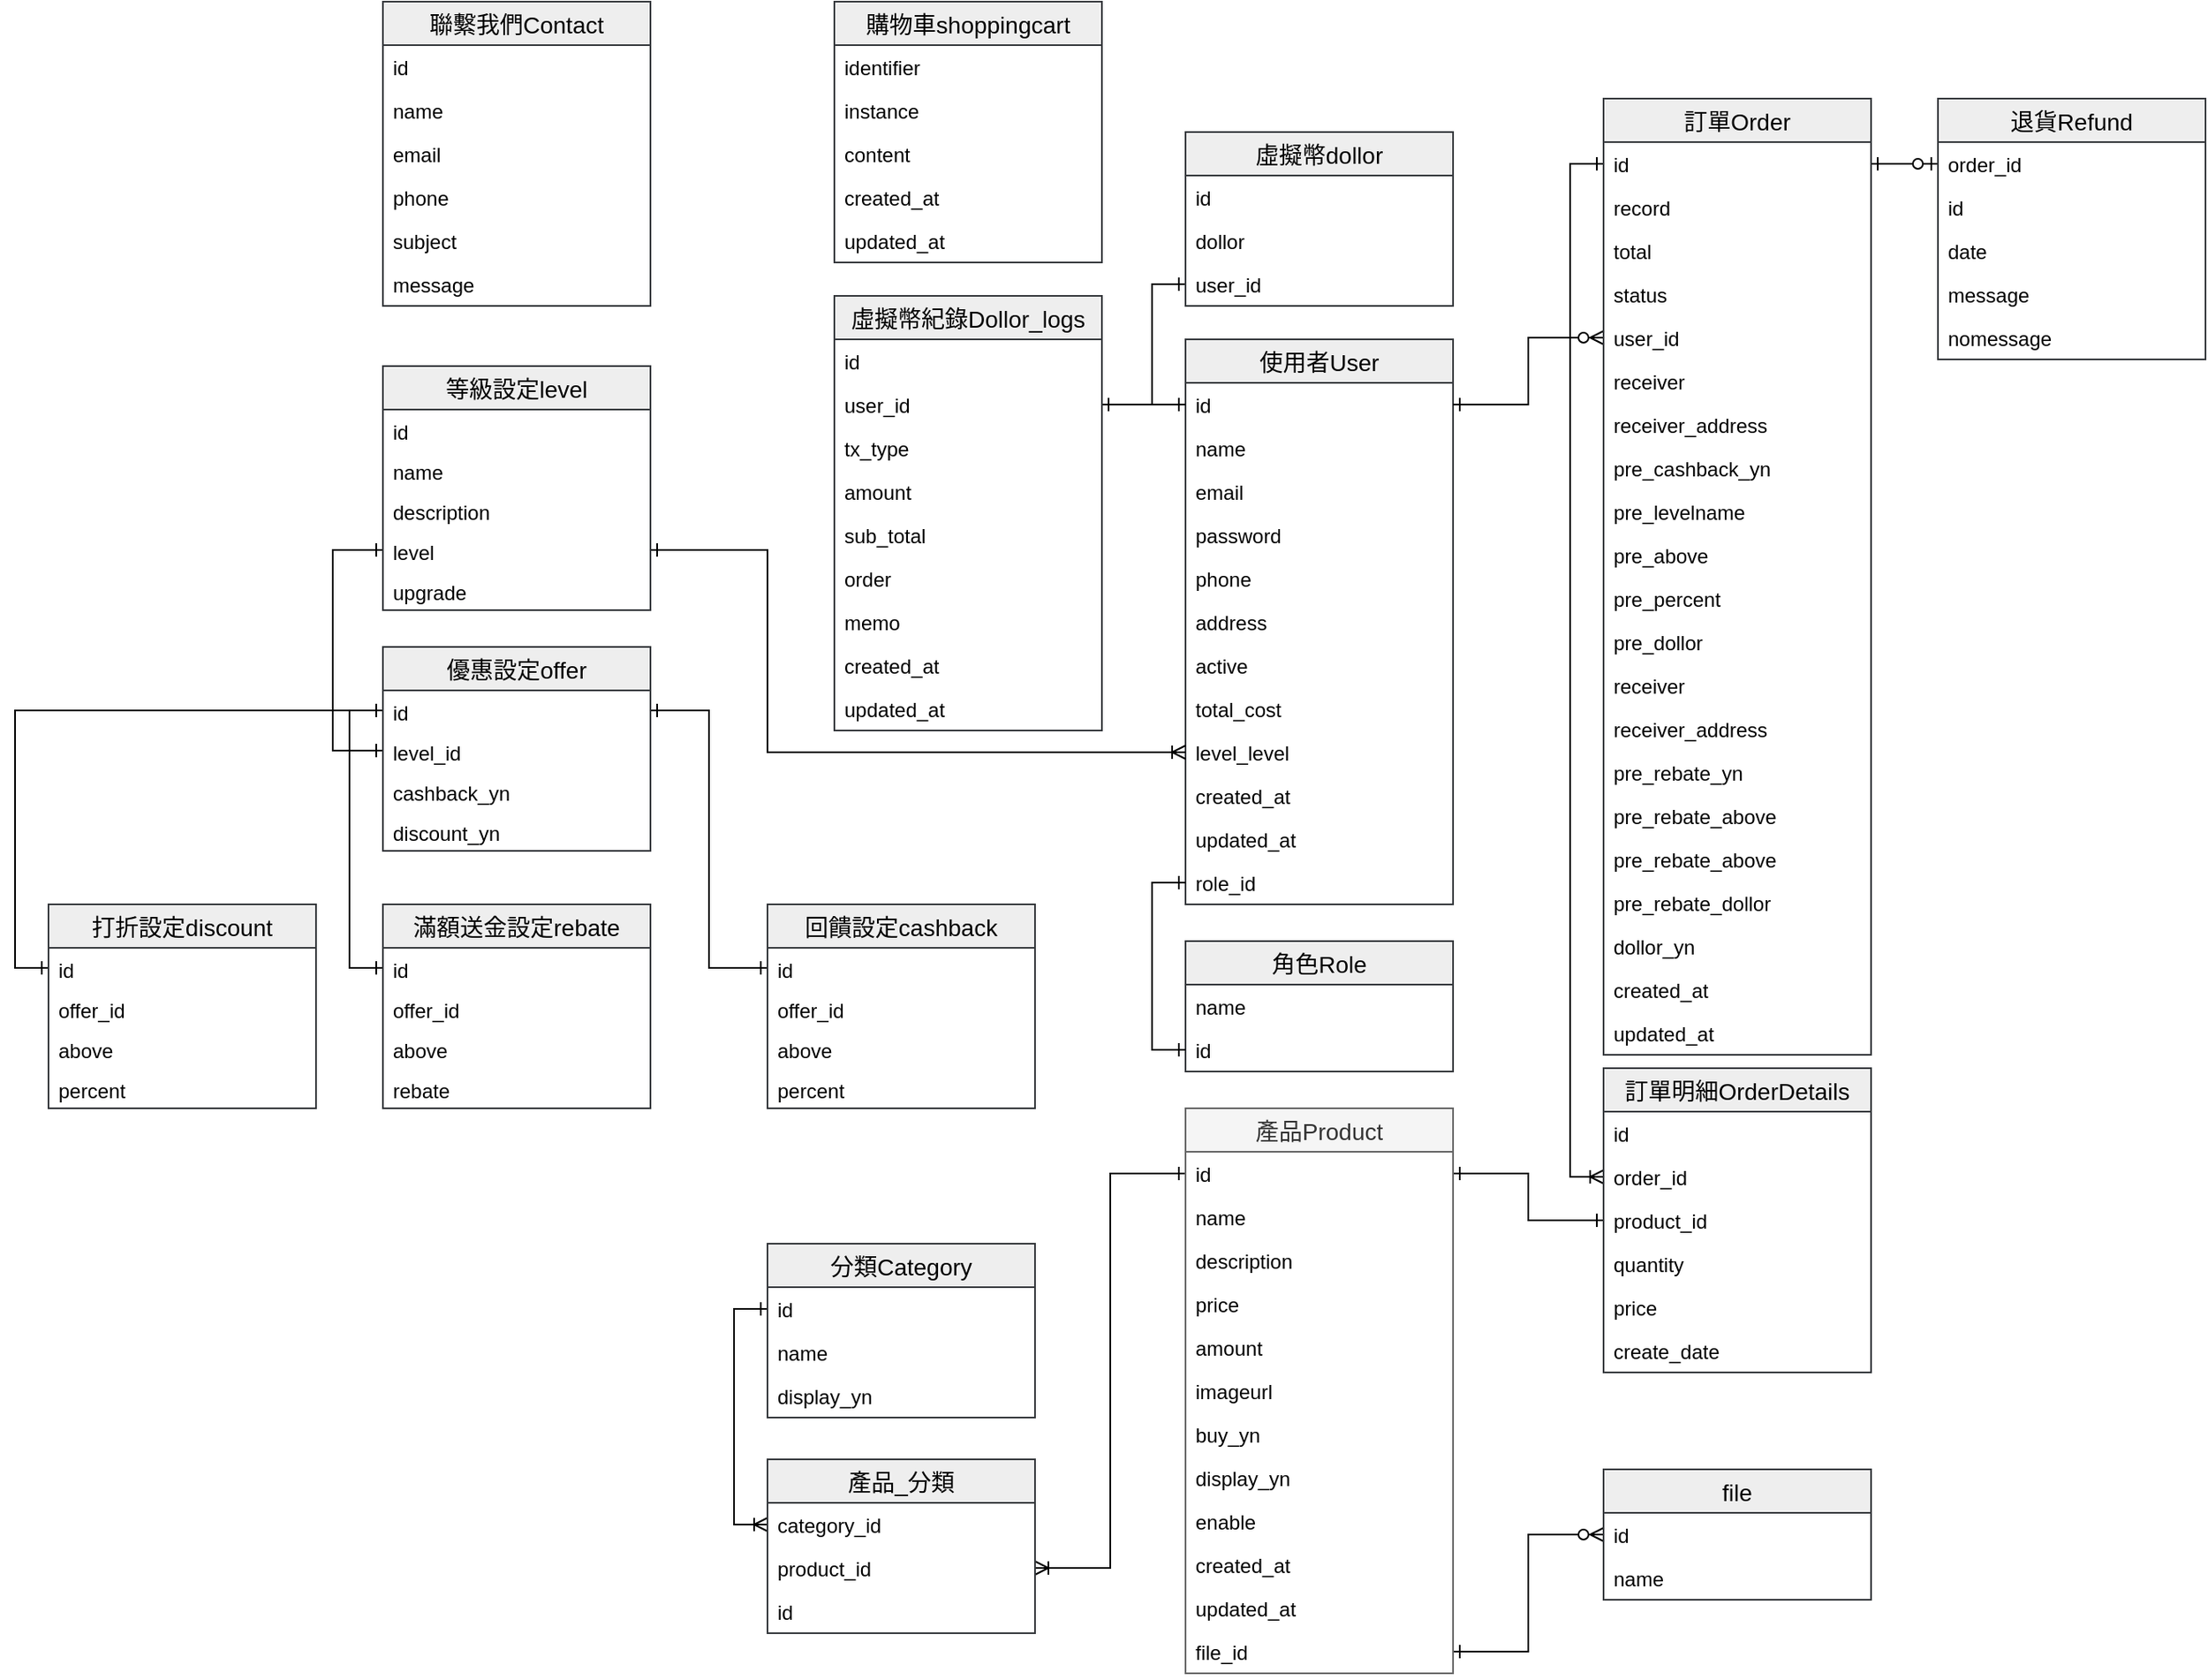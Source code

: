 <mxfile version="13.2.4" type="device"><diagram id="K_0aKcKt2q_89RGky5Vc" name="第1頁"><mxGraphModel dx="2253" dy="2074" grid="1" gridSize="10" guides="1" tooltips="1" connect="1" arrows="1" fold="1" page="1" pageScale="1" pageWidth="827" pageHeight="1169" math="0" shadow="0"><root><mxCell id="0"/><mxCell id="1" parent="0"/><mxCell id="cfjMNghHRtEoZSXPz5Rn-1" value="使用者User" style="swimlane;fontStyle=0;childLayout=stackLayout;horizontal=1;startSize=26;horizontalStack=0;resizeParent=1;resizeParentMax=0;resizeLast=0;collapsible=1;marginBottom=0;align=center;fontSize=14;swimlaneFillColor=#ffffff;fillColor=#eeeeee;strokeColor=#36393d;" parent="1" vertex="1"><mxGeometry x="120" y="44" width="160" height="338" as="geometry"/></mxCell><mxCell id="cfjMNghHRtEoZSXPz5Rn-2" value="id" style="text;strokeColor=none;fillColor=none;spacingLeft=4;spacingRight=4;overflow=hidden;rotatable=0;points=[[0,0.5],[1,0.5]];portConstraint=eastwest;fontSize=12;" parent="cfjMNghHRtEoZSXPz5Rn-1" vertex="1"><mxGeometry y="26" width="160" height="26" as="geometry"/></mxCell><mxCell id="cfjMNghHRtEoZSXPz5Rn-3" value="name" style="text;strokeColor=none;fillColor=none;spacingLeft=4;spacingRight=4;overflow=hidden;rotatable=0;points=[[0,0.5],[1,0.5]];portConstraint=eastwest;fontSize=12;" parent="cfjMNghHRtEoZSXPz5Rn-1" vertex="1"><mxGeometry y="52" width="160" height="26" as="geometry"/></mxCell><mxCell id="cfjMNghHRtEoZSXPz5Rn-6" value="email" style="text;strokeColor=none;fillColor=none;spacingLeft=4;spacingRight=4;overflow=hidden;rotatable=0;points=[[0,0.5],[1,0.5]];portConstraint=eastwest;fontSize=12;" parent="cfjMNghHRtEoZSXPz5Rn-1" vertex="1"><mxGeometry y="78" width="160" height="26" as="geometry"/></mxCell><mxCell id="cfjMNghHRtEoZSXPz5Rn-5" value="password" style="text;strokeColor=none;fillColor=none;spacingLeft=4;spacingRight=4;overflow=hidden;rotatable=0;points=[[0,0.5],[1,0.5]];portConstraint=eastwest;fontSize=12;" parent="cfjMNghHRtEoZSXPz5Rn-1" vertex="1"><mxGeometry y="104" width="160" height="26" as="geometry"/></mxCell><mxCell id="cfjMNghHRtEoZSXPz5Rn-7" value="phone" style="text;strokeColor=none;fillColor=none;spacingLeft=4;spacingRight=4;overflow=hidden;rotatable=0;points=[[0,0.5],[1,0.5]];portConstraint=eastwest;fontSize=12;" parent="cfjMNghHRtEoZSXPz5Rn-1" vertex="1"><mxGeometry y="130" width="160" height="26" as="geometry"/></mxCell><mxCell id="cfjMNghHRtEoZSXPz5Rn-8" value="address" style="text;strokeColor=none;fillColor=none;spacingLeft=4;spacingRight=4;overflow=hidden;rotatable=0;points=[[0,0.5],[1,0.5]];portConstraint=eastwest;fontSize=12;" parent="cfjMNghHRtEoZSXPz5Rn-1" vertex="1"><mxGeometry y="156" width="160" height="26" as="geometry"/></mxCell><mxCell id="lhaJrp4EUqYAqogcaLXP-1" value="active" style="text;strokeColor=none;fillColor=none;spacingLeft=4;spacingRight=4;overflow=hidden;rotatable=0;points=[[0,0.5],[1,0.5]];portConstraint=eastwest;fontSize=12;" parent="cfjMNghHRtEoZSXPz5Rn-1" vertex="1"><mxGeometry y="182" width="160" height="26" as="geometry"/></mxCell><mxCell id="DBaDN9bASpPA8T0F--d4-16" value="total_cost" style="text;strokeColor=none;fillColor=none;spacingLeft=4;spacingRight=4;overflow=hidden;rotatable=0;points=[[0,0.5],[1,0.5]];portConstraint=eastwest;fontSize=12;" parent="cfjMNghHRtEoZSXPz5Rn-1" vertex="1"><mxGeometry y="208" width="160" height="26" as="geometry"/></mxCell><mxCell id="kZSNTjng_-COroyKij8n-1" value="level_level" style="text;strokeColor=none;fillColor=none;spacingLeft=4;spacingRight=4;overflow=hidden;rotatable=0;points=[[0,0.5],[1,0.5]];portConstraint=eastwest;fontSize=12;" parent="cfjMNghHRtEoZSXPz5Rn-1" vertex="1"><mxGeometry y="234" width="160" height="26" as="geometry"/></mxCell><mxCell id="cfjMNghHRtEoZSXPz5Rn-49" value="created_at&#10;" style="text;strokeColor=none;fillColor=none;spacingLeft=4;spacingRight=4;overflow=hidden;rotatable=0;points=[[0,0.5],[1,0.5]];portConstraint=eastwest;fontSize=12;" parent="cfjMNghHRtEoZSXPz5Rn-1" vertex="1"><mxGeometry y="260" width="160" height="26" as="geometry"/></mxCell><mxCell id="cfjMNghHRtEoZSXPz5Rn-50" value="updated_at&#10;" style="text;strokeColor=none;fillColor=none;spacingLeft=4;spacingRight=4;overflow=hidden;rotatable=0;points=[[0,0.5],[1,0.5]];portConstraint=eastwest;fontSize=12;" parent="cfjMNghHRtEoZSXPz5Rn-1" vertex="1"><mxGeometry y="286" width="160" height="26" as="geometry"/></mxCell><mxCell id="cfjMNghHRtEoZSXPz5Rn-51" value="role_id" style="text;strokeColor=none;fillColor=none;spacingLeft=4;spacingRight=4;overflow=hidden;rotatable=0;points=[[0,0.5],[1,0.5]];portConstraint=eastwest;fontSize=12;" parent="cfjMNghHRtEoZSXPz5Rn-1" vertex="1"><mxGeometry y="312" width="160" height="26" as="geometry"/></mxCell><mxCell id="Vquijgx-9BUvZHTl0YpK-10" style="edgeStyle=orthogonalEdgeStyle;rounded=0;orthogonalLoop=1;jettySize=auto;html=1;exitX=0;exitY=0.5;exitDx=0;exitDy=0;entryX=0;entryY=0.5;entryDx=0;entryDy=0;endArrow=ERoneToMany;endFill=0;startArrow=ERone;startFill=0;" parent="1" source="Vquijgx-9BUvZHTl0YpK-4" target="cfjMNghHRtEoZSXPz5Rn-53" edge="1"><mxGeometry relative="1" as="geometry"/></mxCell><mxCell id="Vquijgx-9BUvZHTl0YpK-11" style="edgeStyle=orthogonalEdgeStyle;rounded=0;orthogonalLoop=1;jettySize=auto;html=1;exitX=1;exitY=0.5;exitDx=0;exitDy=0;entryX=0;entryY=0.5;entryDx=0;entryDy=0;startArrow=ERone;startFill=0;endArrow=ERone;endFill=0;" parent="1" source="cfjMNghHRtEoZSXPz5Rn-10" target="cfjMNghHRtEoZSXPz5Rn-55" edge="1"><mxGeometry relative="1" as="geometry"/></mxCell><mxCell id="Vquijgx-9BUvZHTl0YpK-13" style="edgeStyle=orthogonalEdgeStyle;rounded=0;orthogonalLoop=1;jettySize=auto;html=1;entryX=0;entryY=0.5;entryDx=0;entryDy=0;startArrow=ERone;startFill=0;endArrow=ERzeroToMany;endFill=1;" parent="1" source="cfjMNghHRtEoZSXPz5Rn-2" target="Vquijgx-9BUvZHTl0YpK-8" edge="1"><mxGeometry relative="1" as="geometry"/></mxCell><mxCell id="Vquijgx-9BUvZHTl0YpK-18" style="edgeStyle=orthogonalEdgeStyle;rounded=0;orthogonalLoop=1;jettySize=auto;html=1;exitX=1;exitY=0.5;exitDx=0;exitDy=0;entryX=0;entryY=0.5;entryDx=0;entryDy=0;startArrow=ERone;startFill=0;endArrow=ERzeroToMany;endFill=1;" parent="1" source="Vquijgx-9BUvZHTl0YpK-14" target="Vquijgx-9BUvZHTl0YpK-15" edge="1"><mxGeometry relative="1" as="geometry"/></mxCell><mxCell id="Vquijgx-9BUvZHTl0YpK-30" style="edgeStyle=orthogonalEdgeStyle;rounded=0;orthogonalLoop=1;jettySize=auto;html=1;exitX=1;exitY=0.5;exitDx=0;exitDy=0;entryX=0;entryY=0.5;entryDx=0;entryDy=0;startArrow=ERone;startFill=0;endArrow=ERzeroToOne;endFill=1;" parent="1" source="Vquijgx-9BUvZHTl0YpK-4" target="Vquijgx-9BUvZHTl0YpK-27" edge="1"><mxGeometry relative="1" as="geometry"/></mxCell><mxCell id="DWIEsYNWVePoXXay-WyB-2" style="edgeStyle=orthogonalEdgeStyle;rounded=0;orthogonalLoop=1;jettySize=auto;html=1;endArrow=ERoneToMany;endFill=0;startArrow=ERone;startFill=0;entryX=1;entryY=0.5;entryDx=0;entryDy=0;" parent="1" source="cfjMNghHRtEoZSXPz5Rn-10" target="MgZi4ubAsGNxSUB5FWM4-15" edge="1"><mxGeometry relative="1" as="geometry"/></mxCell><mxCell id="MgZi4ubAsGNxSUB5FWM4-17" style="edgeStyle=orthogonalEdgeStyle;rounded=0;orthogonalLoop=1;jettySize=auto;html=1;exitX=0;exitY=0.5;exitDx=0;exitDy=0;entryX=0;entryY=0.5;entryDx=0;entryDy=0;startArrow=ERone;startFill=0;endArrow=ERoneToMany;endFill=0;" parent="1" source="cfjMNghHRtEoZSXPz5Rn-64" target="MgZi4ubAsGNxSUB5FWM4-13" edge="1"><mxGeometry relative="1" as="geometry"/></mxCell><mxCell id="NLMDP7rT_fIbN6LX_dOr-17" style="edgeStyle=orthogonalEdgeStyle;rounded=0;orthogonalLoop=1;jettySize=auto;html=1;exitX=0;exitY=0.5;exitDx=0;exitDy=0;entryX=0;entryY=0.5;entryDx=0;entryDy=0;startArrow=ERone;startFill=0;endArrow=ERone;endFill=0;" parent="1" source="DBaDN9bASpPA8T0F--d4-18" target="NLMDP7rT_fIbN6LX_dOr-2" edge="1"><mxGeometry relative="1" as="geometry"/></mxCell><mxCell id="NLMDP7rT_fIbN6LX_dOr-18" style="edgeStyle=orthogonalEdgeStyle;rounded=0;orthogonalLoop=1;jettySize=auto;html=1;exitX=1;exitY=0.5;exitDx=0;exitDy=0;entryX=0;entryY=0.5;entryDx=0;entryDy=0;startArrow=ERone;startFill=0;endArrow=ERone;endFill=0;" parent="1" source="DBaDN9bASpPA8T0F--d4-18" target="NLMDP7rT_fIbN6LX_dOr-7" edge="1"><mxGeometry relative="1" as="geometry"/></mxCell><mxCell id="NLMDP7rT_fIbN6LX_dOr-19" style="edgeStyle=orthogonalEdgeStyle;rounded=0;orthogonalLoop=1;jettySize=auto;html=1;exitX=0;exitY=0.5;exitDx=0;exitDy=0;entryX=0;entryY=0.5;entryDx=0;entryDy=0;startArrow=ERone;startFill=0;endArrow=ERone;endFill=0;" parent="1" source="MgZi4ubAsGNxSUB5FWM4-4" target="DBaDN9bASpPA8T0F--d4-27" edge="1"><mxGeometry relative="1" as="geometry"><Array as="points"><mxPoint x="-390" y="170"/><mxPoint x="-390" y="290"/></Array></mxGeometry></mxCell><mxCell id="cktBEqfj_rBVM_B_CKgz-1" style="edgeStyle=orthogonalEdgeStyle;rounded=0;orthogonalLoop=1;jettySize=auto;html=1;exitX=1;exitY=0.5;exitDx=0;exitDy=0;entryX=0;entryY=0.5;entryDx=0;entryDy=0;startArrow=ERone;startFill=0;endArrow=ERoneToMany;endFill=0;" parent="1" source="MgZi4ubAsGNxSUB5FWM4-4" target="kZSNTjng_-COroyKij8n-1" edge="1"><mxGeometry relative="1" as="geometry"><Array as="points"><mxPoint x="-130" y="170"/><mxPoint x="-130" y="291"/></Array></mxGeometry></mxCell><mxCell id="UVM_UrNP0jLF5U6DswE5-1" style="edgeStyle=orthogonalEdgeStyle;rounded=0;orthogonalLoop=1;jettySize=auto;html=1;exitX=0;exitY=0.5;exitDx=0;exitDy=0;entryX=0;entryY=0.5;entryDx=0;entryDy=0;startArrow=ERone;startFill=0;endArrow=ERone;endFill=0;" edge="1" parent="1" source="cfjMNghHRtEoZSXPz5Rn-2" target="DBaDN9bASpPA8T0F--d4-4"><mxGeometry relative="1" as="geometry"/></mxCell><mxCell id="DBaDN9bASpPA8T0F--d4-1" value="虛擬幣dollor" style="swimlane;fontStyle=0;childLayout=stackLayout;horizontal=1;startSize=26;horizontalStack=0;resizeParent=1;resizeParentMax=0;resizeLast=0;collapsible=1;marginBottom=0;align=center;fontSize=14;swimlaneFillColor=#ffffff;fillColor=#eeeeee;strokeColor=#36393d;" parent="1" vertex="1"><mxGeometry x="120" y="-80" width="160" height="104" as="geometry"/></mxCell><mxCell id="DBaDN9bASpPA8T0F--d4-2" value="id" style="text;strokeColor=none;fillColor=none;spacingLeft=4;spacingRight=4;overflow=hidden;rotatable=0;points=[[0,0.5],[1,0.5]];portConstraint=eastwest;fontSize=12;" parent="DBaDN9bASpPA8T0F--d4-1" vertex="1"><mxGeometry y="26" width="160" height="26" as="geometry"/></mxCell><mxCell id="DBaDN9bASpPA8T0F--d4-3" value="dollor" style="text;strokeColor=none;fillColor=none;spacingLeft=4;spacingRight=4;overflow=hidden;rotatable=0;points=[[0,0.5],[1,0.5]];portConstraint=eastwest;fontSize=12;" parent="DBaDN9bASpPA8T0F--d4-1" vertex="1"><mxGeometry y="52" width="160" height="26" as="geometry"/></mxCell><mxCell id="DBaDN9bASpPA8T0F--d4-4" value="user_id" style="text;strokeColor=none;fillColor=none;spacingLeft=4;spacingRight=4;overflow=hidden;rotatable=0;points=[[0,0.5],[1,0.5]];portConstraint=eastwest;fontSize=12;" parent="DBaDN9bASpPA8T0F--d4-1" vertex="1"><mxGeometry y="78" width="160" height="26" as="geometry"/></mxCell><mxCell id="UVM_UrNP0jLF5U6DswE5-7" style="edgeStyle=orthogonalEdgeStyle;rounded=0;orthogonalLoop=1;jettySize=auto;html=1;exitX=0;exitY=0.5;exitDx=0;exitDy=0;entryX=0;entryY=0.5;entryDx=0;entryDy=0;startArrow=ERone;startFill=0;endArrow=ERone;endFill=0;" edge="1" parent="1" source="DBaDN9bASpPA8T0F--d4-18" target="UVM_UrNP0jLF5U6DswE5-3"><mxGeometry relative="1" as="geometry"/></mxCell><mxCell id="NLMDP7rT_fIbN6LX_dOr-6" value="回饋設定cashback" style="swimlane;fontStyle=0;childLayout=stackLayout;horizontal=1;startSize=26;horizontalStack=0;resizeParent=1;resizeParentMax=0;resizeLast=0;collapsible=1;marginBottom=0;align=center;fontSize=14;swimlaneFillColor=#ffffff;fillColor=#eeeeee;strokeColor=#36393d;" parent="1" vertex="1"><mxGeometry x="-130" y="382" width="160" height="122" as="geometry"/></mxCell><mxCell id="NLMDP7rT_fIbN6LX_dOr-7" value="id" style="text;strokeColor=none;fillColor=none;spacingLeft=4;spacingRight=4;overflow=hidden;rotatable=0;points=[[0,0.5],[1,0.5]];portConstraint=eastwest;fontSize=12;" parent="NLMDP7rT_fIbN6LX_dOr-6" vertex="1"><mxGeometry y="26" width="160" height="24" as="geometry"/></mxCell><mxCell id="NLMDP7rT_fIbN6LX_dOr-9" value="offer_id" style="text;strokeColor=none;fillColor=none;spacingLeft=4;spacingRight=4;overflow=hidden;rotatable=0;points=[[0,0.5],[1,0.5]];portConstraint=eastwest;fontSize=12;" parent="NLMDP7rT_fIbN6LX_dOr-6" vertex="1"><mxGeometry y="50" width="160" height="24" as="geometry"/></mxCell><mxCell id="NLMDP7rT_fIbN6LX_dOr-8" value="above" style="text;strokeColor=none;fillColor=none;spacingLeft=4;spacingRight=4;overflow=hidden;rotatable=0;points=[[0,0.5],[1,0.5]];portConstraint=eastwest;fontSize=12;" parent="NLMDP7rT_fIbN6LX_dOr-6" vertex="1"><mxGeometry y="74" width="160" height="24" as="geometry"/></mxCell><mxCell id="NLMDP7rT_fIbN6LX_dOr-16" value="percent" style="text;strokeColor=none;fillColor=none;spacingLeft=4;spacingRight=4;overflow=hidden;rotatable=0;points=[[0,0.5],[1,0.5]];portConstraint=eastwest;fontSize=12;" parent="NLMDP7rT_fIbN6LX_dOr-6" vertex="1"><mxGeometry y="98" width="160" height="24" as="geometry"/></mxCell><mxCell id="DBaDN9bASpPA8T0F--d4-17" value="優惠設定offer" style="swimlane;fontStyle=0;childLayout=stackLayout;horizontal=1;startSize=26;horizontalStack=0;resizeParent=1;resizeParentMax=0;resizeLast=0;collapsible=1;marginBottom=0;align=center;fontSize=14;swimlaneFillColor=#ffffff;fillColor=#eeeeee;strokeColor=#36393d;" parent="1" vertex="1"><mxGeometry x="-360" y="228" width="160" height="122" as="geometry"/></mxCell><mxCell id="DBaDN9bASpPA8T0F--d4-18" value="id" style="text;strokeColor=none;fillColor=none;spacingLeft=4;spacingRight=4;overflow=hidden;rotatable=0;points=[[0,0.5],[1,0.5]];portConstraint=eastwest;fontSize=12;" parent="DBaDN9bASpPA8T0F--d4-17" vertex="1"><mxGeometry y="26" width="160" height="24" as="geometry"/></mxCell><mxCell id="DBaDN9bASpPA8T0F--d4-27" value="level_id" style="text;strokeColor=none;fillColor=none;spacingLeft=4;spacingRight=4;overflow=hidden;rotatable=0;points=[[0,0.5],[1,0.5]];portConstraint=eastwest;fontSize=12;" parent="DBaDN9bASpPA8T0F--d4-17" vertex="1"><mxGeometry y="50" width="160" height="24" as="geometry"/></mxCell><mxCell id="NLMDP7rT_fIbN6LX_dOr-13" value="cashback_yn" style="text;strokeColor=none;fillColor=none;spacingLeft=4;spacingRight=4;overflow=hidden;rotatable=0;points=[[0,0.5],[1,0.5]];portConstraint=eastwest;fontSize=12;" parent="DBaDN9bASpPA8T0F--d4-17" vertex="1"><mxGeometry y="74" width="160" height="24" as="geometry"/></mxCell><mxCell id="NLMDP7rT_fIbN6LX_dOr-14" value="discount_yn" style="text;strokeColor=none;fillColor=none;spacingLeft=4;spacingRight=4;overflow=hidden;rotatable=0;points=[[0,0.5],[1,0.5]];portConstraint=eastwest;fontSize=12;" parent="DBaDN9bASpPA8T0F--d4-17" vertex="1"><mxGeometry y="98" width="160" height="24" as="geometry"/></mxCell><mxCell id="UVM_UrNP0jLF5U6DswE5-2" value="滿額送金設定rebate" style="swimlane;fontStyle=0;childLayout=stackLayout;horizontal=1;startSize=26;horizontalStack=0;resizeParent=1;resizeParentMax=0;resizeLast=0;collapsible=1;marginBottom=0;align=center;fontSize=14;swimlaneFillColor=#ffffff;fillColor=#eeeeee;strokeColor=#36393d;" vertex="1" parent="1"><mxGeometry x="-360" y="382" width="160" height="122" as="geometry"/></mxCell><mxCell id="UVM_UrNP0jLF5U6DswE5-3" value="id" style="text;strokeColor=none;fillColor=none;spacingLeft=4;spacingRight=4;overflow=hidden;rotatable=0;points=[[0,0.5],[1,0.5]];portConstraint=eastwest;fontSize=12;" vertex="1" parent="UVM_UrNP0jLF5U6DswE5-2"><mxGeometry y="26" width="160" height="24" as="geometry"/></mxCell><mxCell id="UVM_UrNP0jLF5U6DswE5-4" value="offer_id" style="text;strokeColor=none;fillColor=none;spacingLeft=4;spacingRight=4;overflow=hidden;rotatable=0;points=[[0,0.5],[1,0.5]];portConstraint=eastwest;fontSize=12;" vertex="1" parent="UVM_UrNP0jLF5U6DswE5-2"><mxGeometry y="50" width="160" height="24" as="geometry"/></mxCell><mxCell id="UVM_UrNP0jLF5U6DswE5-5" value="above" style="text;strokeColor=none;fillColor=none;spacingLeft=4;spacingRight=4;overflow=hidden;rotatable=0;points=[[0,0.5],[1,0.5]];portConstraint=eastwest;fontSize=12;" vertex="1" parent="UVM_UrNP0jLF5U6DswE5-2"><mxGeometry y="74" width="160" height="24" as="geometry"/></mxCell><mxCell id="UVM_UrNP0jLF5U6DswE5-6" value="rebate" style="text;strokeColor=none;fillColor=none;spacingLeft=4;spacingRight=4;overflow=hidden;rotatable=0;points=[[0,0.5],[1,0.5]];portConstraint=eastwest;fontSize=12;" vertex="1" parent="UVM_UrNP0jLF5U6DswE5-2"><mxGeometry y="98" width="160" height="24" as="geometry"/></mxCell><mxCell id="NLMDP7rT_fIbN6LX_dOr-1" value="打折設定discount" style="swimlane;fontStyle=0;childLayout=stackLayout;horizontal=1;startSize=26;horizontalStack=0;resizeParent=1;resizeParentMax=0;resizeLast=0;collapsible=1;marginBottom=0;align=center;fontSize=14;swimlaneFillColor=#ffffff;fillColor=#eeeeee;strokeColor=#36393d;" parent="1" vertex="1"><mxGeometry x="-560" y="382" width="160" height="122" as="geometry"/></mxCell><mxCell id="NLMDP7rT_fIbN6LX_dOr-2" value="id" style="text;strokeColor=none;fillColor=none;spacingLeft=4;spacingRight=4;overflow=hidden;rotatable=0;points=[[0,0.5],[1,0.5]];portConstraint=eastwest;fontSize=12;" parent="NLMDP7rT_fIbN6LX_dOr-1" vertex="1"><mxGeometry y="26" width="160" height="24" as="geometry"/></mxCell><mxCell id="NLMDP7rT_fIbN6LX_dOr-15" value="offer_id" style="text;strokeColor=none;fillColor=none;spacingLeft=4;spacingRight=4;overflow=hidden;rotatable=0;points=[[0,0.5],[1,0.5]];portConstraint=eastwest;fontSize=12;" parent="NLMDP7rT_fIbN6LX_dOr-1" vertex="1"><mxGeometry y="50" width="160" height="24" as="geometry"/></mxCell><mxCell id="NLMDP7rT_fIbN6LX_dOr-3" value="above" style="text;strokeColor=none;fillColor=none;spacingLeft=4;spacingRight=4;overflow=hidden;rotatable=0;points=[[0,0.5],[1,0.5]];portConstraint=eastwest;fontSize=12;" parent="NLMDP7rT_fIbN6LX_dOr-1" vertex="1"><mxGeometry y="74" width="160" height="24" as="geometry"/></mxCell><mxCell id="NLMDP7rT_fIbN6LX_dOr-4" value="percent" style="text;strokeColor=none;fillColor=none;spacingLeft=4;spacingRight=4;overflow=hidden;rotatable=0;points=[[0,0.5],[1,0.5]];portConstraint=eastwest;fontSize=12;" parent="NLMDP7rT_fIbN6LX_dOr-1" vertex="1"><mxGeometry y="98" width="160" height="24" as="geometry"/></mxCell><mxCell id="cfjMNghHRtEoZSXPz5Rn-52" value="訂單明細OrderDetails" style="swimlane;fontStyle=0;childLayout=stackLayout;horizontal=1;startSize=26;horizontalStack=0;resizeParent=1;resizeParentMax=0;resizeLast=0;collapsible=1;marginBottom=0;align=center;fontSize=14;swimlaneFillColor=#ffffff;fillColor=#eeeeee;strokeColor=#36393d;" parent="1" vertex="1"><mxGeometry x="370" y="480" width="160" height="182" as="geometry"/></mxCell><mxCell id="I3_HT3TILc7K1swbOWq6-1" value="id" style="text;strokeColor=none;fillColor=none;spacingLeft=4;spacingRight=4;overflow=hidden;rotatable=0;points=[[0,0.5],[1,0.5]];portConstraint=eastwest;fontSize=12;" parent="cfjMNghHRtEoZSXPz5Rn-52" vertex="1"><mxGeometry y="26" width="160" height="26" as="geometry"/></mxCell><mxCell id="cfjMNghHRtEoZSXPz5Rn-53" value="order_id" style="text;strokeColor=none;fillColor=none;spacingLeft=4;spacingRight=4;overflow=hidden;rotatable=0;points=[[0,0.5],[1,0.5]];portConstraint=eastwest;fontSize=12;" parent="cfjMNghHRtEoZSXPz5Rn-52" vertex="1"><mxGeometry y="52" width="160" height="26" as="geometry"/></mxCell><mxCell id="cfjMNghHRtEoZSXPz5Rn-55" value="product_id" style="text;strokeColor=none;fillColor=none;spacingLeft=4;spacingRight=4;overflow=hidden;rotatable=0;points=[[0,0.5],[1,0.5]];portConstraint=eastwest;fontSize=12;" parent="cfjMNghHRtEoZSXPz5Rn-52" vertex="1"><mxGeometry y="78" width="160" height="26" as="geometry"/></mxCell><mxCell id="cfjMNghHRtEoZSXPz5Rn-56" value="quantity" style="text;strokeColor=none;fillColor=none;spacingLeft=4;spacingRight=4;overflow=hidden;rotatable=0;points=[[0,0.5],[1,0.5]];portConstraint=eastwest;fontSize=12;" parent="cfjMNghHRtEoZSXPz5Rn-52" vertex="1"><mxGeometry y="104" width="160" height="26" as="geometry"/></mxCell><mxCell id="Vquijgx-9BUvZHTl0YpK-12" value="price" style="text;strokeColor=none;fillColor=none;spacingLeft=4;spacingRight=4;overflow=hidden;rotatable=0;points=[[0,0.5],[1,0.5]];portConstraint=eastwest;fontSize=12;" parent="cfjMNghHRtEoZSXPz5Rn-52" vertex="1"><mxGeometry y="130" width="160" height="26" as="geometry"/></mxCell><mxCell id="cfjMNghHRtEoZSXPz5Rn-98" value="create_date" style="text;strokeColor=none;fillColor=none;spacingLeft=4;spacingRight=4;overflow=hidden;rotatable=0;points=[[0,0.5],[1,0.5]];portConstraint=eastwest;fontSize=12;" parent="cfjMNghHRtEoZSXPz5Rn-52" vertex="1"><mxGeometry y="156" width="160" height="26" as="geometry"/></mxCell><mxCell id="Vquijgx-9BUvZHTl0YpK-15" value="file" style="swimlane;fontStyle=0;childLayout=stackLayout;horizontal=1;startSize=26;horizontalStack=0;resizeParent=1;resizeParentMax=0;resizeLast=0;collapsible=1;marginBottom=0;align=center;fontSize=14;swimlaneFillColor=#ffffff;fillColor=#eeeeee;strokeColor=#36393d;" parent="1" vertex="1"><mxGeometry x="370" y="720" width="160" height="78" as="geometry"/></mxCell><mxCell id="Vquijgx-9BUvZHTl0YpK-16" value="id" style="text;strokeColor=none;fillColor=none;spacingLeft=4;spacingRight=4;overflow=hidden;rotatable=0;points=[[0,0.5],[1,0.5]];portConstraint=eastwest;fontSize=12;" parent="Vquijgx-9BUvZHTl0YpK-15" vertex="1"><mxGeometry y="26" width="160" height="26" as="geometry"/></mxCell><mxCell id="Vquijgx-9BUvZHTl0YpK-17" value="name" style="text;strokeColor=none;fillColor=none;spacingLeft=4;spacingRight=4;overflow=hidden;rotatable=0;points=[[0,0.5],[1,0.5]];portConstraint=eastwest;fontSize=12;" parent="Vquijgx-9BUvZHTl0YpK-15" vertex="1"><mxGeometry y="52" width="160" height="26" as="geometry"/></mxCell><mxCell id="MgZi4ubAsGNxSUB5FWM4-12" value="產品_分類" style="swimlane;fontStyle=0;childLayout=stackLayout;horizontal=1;startSize=26;horizontalStack=0;resizeParent=1;resizeParentMax=0;resizeLast=0;collapsible=1;marginBottom=0;align=center;fontSize=14;swimlaneFillColor=#ffffff;fillColor=#eeeeee;strokeColor=#36393d;" parent="1" vertex="1"><mxGeometry x="-130" y="714" width="160" height="104" as="geometry"/></mxCell><mxCell id="MgZi4ubAsGNxSUB5FWM4-13" value="category_id" style="text;strokeColor=none;fillColor=none;spacingLeft=4;spacingRight=4;overflow=hidden;rotatable=0;points=[[0,0.5],[1,0.5]];portConstraint=eastwest;fontSize=12;" parent="MgZi4ubAsGNxSUB5FWM4-12" vertex="1"><mxGeometry y="26" width="160" height="26" as="geometry"/></mxCell><mxCell id="MgZi4ubAsGNxSUB5FWM4-15" value="product_id" style="text;strokeColor=none;fillColor=none;spacingLeft=4;spacingRight=4;overflow=hidden;rotatable=0;points=[[0,0.5],[1,0.5]];portConstraint=eastwest;fontSize=12;" parent="MgZi4ubAsGNxSUB5FWM4-12" vertex="1"><mxGeometry y="52" width="160" height="26" as="geometry"/></mxCell><mxCell id="MgZi4ubAsGNxSUB5FWM4-19" value="id" style="text;strokeColor=none;fillColor=none;spacingLeft=4;spacingRight=4;overflow=hidden;rotatable=0;points=[[0,0.5],[1,0.5]];portConstraint=eastwest;fontSize=12;" parent="MgZi4ubAsGNxSUB5FWM4-12" vertex="1"><mxGeometry y="78" width="160" height="26" as="geometry"/></mxCell><mxCell id="cfjMNghHRtEoZSXPz5Rn-63" value="分類Category" style="swimlane;fontStyle=0;childLayout=stackLayout;horizontal=1;startSize=26;horizontalStack=0;resizeParent=1;resizeParentMax=0;resizeLast=0;collapsible=1;marginBottom=0;align=center;fontSize=14;swimlaneFillColor=#ffffff;fillColor=#eeeeee;strokeColor=#36393d;" parent="1" vertex="1"><mxGeometry x="-130" y="585" width="160" height="104" as="geometry"/></mxCell><mxCell id="cfjMNghHRtEoZSXPz5Rn-64" value="id" style="text;strokeColor=none;fillColor=none;spacingLeft=4;spacingRight=4;overflow=hidden;rotatable=0;points=[[0,0.5],[1,0.5]];portConstraint=eastwest;fontSize=12;" parent="cfjMNghHRtEoZSXPz5Rn-63" vertex="1"><mxGeometry y="26" width="160" height="26" as="geometry"/></mxCell><mxCell id="cfjMNghHRtEoZSXPz5Rn-65" value="name" style="text;strokeColor=none;fillColor=none;spacingLeft=4;spacingRight=4;overflow=hidden;rotatable=0;points=[[0,0.5],[1,0.5]];portConstraint=eastwest;fontSize=12;" parent="cfjMNghHRtEoZSXPz5Rn-63" vertex="1"><mxGeometry y="52" width="160" height="26" as="geometry"/></mxCell><mxCell id="MgZi4ubAsGNxSUB5FWM4-11" value="display_yn" style="text;strokeColor=none;fillColor=none;spacingLeft=4;spacingRight=4;overflow=hidden;rotatable=0;points=[[0,0.5],[1,0.5]];portConstraint=eastwest;fontSize=12;" parent="cfjMNghHRtEoZSXPz5Rn-63" vertex="1"><mxGeometry y="78" width="160" height="26" as="geometry"/></mxCell><mxCell id="cfjMNghHRtEoZSXPz5Rn-9" value="產品Product" style="swimlane;fontStyle=0;childLayout=stackLayout;horizontal=1;startSize=26;horizontalStack=0;resizeParent=1;resizeParentMax=0;resizeLast=0;collapsible=1;marginBottom=0;align=center;fontSize=14;swimlaneFillColor=#ffffff;fillColor=#f5f5f5;strokeColor=#666666;fontColor=#333333;" parent="1" vertex="1"><mxGeometry x="120" y="504" width="160" height="338" as="geometry"/></mxCell><mxCell id="cfjMNghHRtEoZSXPz5Rn-10" value="id" style="text;strokeColor=none;fillColor=none;spacingLeft=4;spacingRight=4;overflow=hidden;rotatable=0;points=[[0,0.5],[1,0.5]];portConstraint=eastwest;fontSize=12;" parent="cfjMNghHRtEoZSXPz5Rn-9" vertex="1"><mxGeometry y="26" width="160" height="26" as="geometry"/></mxCell><mxCell id="cfjMNghHRtEoZSXPz5Rn-11" value="name" style="text;strokeColor=none;fillColor=none;spacingLeft=4;spacingRight=4;overflow=hidden;rotatable=0;points=[[0,0.5],[1,0.5]];portConstraint=eastwest;fontSize=12;" parent="cfjMNghHRtEoZSXPz5Rn-9" vertex="1"><mxGeometry y="52" width="160" height="26" as="geometry"/></mxCell><mxCell id="cfjMNghHRtEoZSXPz5Rn-12" value="description " style="text;strokeColor=none;fillColor=none;spacingLeft=4;spacingRight=4;overflow=hidden;rotatable=0;points=[[0,0.5],[1,0.5]];portConstraint=eastwest;fontSize=12;" parent="cfjMNghHRtEoZSXPz5Rn-9" vertex="1"><mxGeometry y="78" width="160" height="26" as="geometry"/></mxCell><mxCell id="cfjMNghHRtEoZSXPz5Rn-13" value="price" style="text;strokeColor=none;fillColor=none;spacingLeft=4;spacingRight=4;overflow=hidden;rotatable=0;points=[[0,0.5],[1,0.5]];portConstraint=eastwest;fontSize=12;" parent="cfjMNghHRtEoZSXPz5Rn-9" vertex="1"><mxGeometry y="104" width="160" height="26" as="geometry"/></mxCell><mxCell id="DBaDN9bASpPA8T0F--d4-6" value="amount" style="text;strokeColor=none;fillColor=none;spacingLeft=4;spacingRight=4;overflow=hidden;rotatable=0;points=[[0,0.5],[1,0.5]];portConstraint=eastwest;fontSize=12;" parent="cfjMNghHRtEoZSXPz5Rn-9" vertex="1"><mxGeometry y="130" width="160" height="26" as="geometry"/></mxCell><mxCell id="cfjMNghHRtEoZSXPz5Rn-14" value="imageurl" style="text;strokeColor=none;fillColor=none;spacingLeft=4;spacingRight=4;overflow=hidden;rotatable=0;points=[[0,0.5],[1,0.5]];portConstraint=eastwest;fontSize=12;" parent="cfjMNghHRtEoZSXPz5Rn-9" vertex="1"><mxGeometry y="156" width="160" height="26" as="geometry"/></mxCell><mxCell id="ew1M_cfE-QnDrgpoUBA_-1" value="buy_yn" style="text;strokeColor=none;fillColor=none;spacingLeft=4;spacingRight=4;overflow=hidden;rotatable=0;points=[[0,0.5],[1,0.5]];portConstraint=eastwest;fontSize=12;" parent="cfjMNghHRtEoZSXPz5Rn-9" vertex="1"><mxGeometry y="182" width="160" height="26" as="geometry"/></mxCell><mxCell id="DBaDN9bASpPA8T0F--d4-7" value="display_yn" style="text;strokeColor=none;fillColor=none;spacingLeft=4;spacingRight=4;overflow=hidden;rotatable=0;points=[[0,0.5],[1,0.5]];portConstraint=eastwest;fontSize=12;" parent="cfjMNghHRtEoZSXPz5Rn-9" vertex="1"><mxGeometry y="208" width="160" height="26" as="geometry"/></mxCell><mxCell id="Vquijgx-9BUvZHTl0YpK-34" value="enable" style="text;strokeColor=none;fillColor=none;spacingLeft=4;spacingRight=4;overflow=hidden;rotatable=0;points=[[0,0.5],[1,0.5]];portConstraint=eastwest;fontSize=12;" parent="cfjMNghHRtEoZSXPz5Rn-9" vertex="1"><mxGeometry y="234" width="160" height="26" as="geometry"/></mxCell><mxCell id="cfjMNghHRtEoZSXPz5Rn-15" value="created_at" style="text;strokeColor=none;fillColor=none;spacingLeft=4;spacingRight=4;overflow=hidden;rotatable=0;points=[[0,0.5],[1,0.5]];portConstraint=eastwest;fontSize=12;" parent="cfjMNghHRtEoZSXPz5Rn-9" vertex="1"><mxGeometry y="260" width="160" height="26" as="geometry"/></mxCell><mxCell id="cfjMNghHRtEoZSXPz5Rn-16" value="updated_at" style="text;strokeColor=none;fillColor=none;spacingLeft=4;spacingRight=4;overflow=hidden;rotatable=0;points=[[0,0.5],[1,0.5]];portConstraint=eastwest;fontSize=12;" parent="cfjMNghHRtEoZSXPz5Rn-9" vertex="1"><mxGeometry y="286" width="160" height="26" as="geometry"/></mxCell><mxCell id="Vquijgx-9BUvZHTl0YpK-14" value="file_id" style="text;strokeColor=none;fillColor=none;spacingLeft=4;spacingRight=4;overflow=hidden;rotatable=0;points=[[0,0.5],[1,0.5]];portConstraint=eastwest;fontSize=12;" parent="cfjMNghHRtEoZSXPz5Rn-9" vertex="1"><mxGeometry y="312" width="160" height="26" as="geometry"/></mxCell><mxCell id="cfjMNghHRtEoZSXPz5Rn-74" value="角色Role" style="swimlane;fontStyle=0;childLayout=stackLayout;horizontal=1;startSize=26;horizontalStack=0;resizeParent=1;resizeParentMax=0;resizeLast=0;collapsible=1;marginBottom=0;align=center;fontSize=14;swimlaneFillColor=#ffffff;fillColor=#eeeeee;strokeColor=#36393d;" parent="1" vertex="1"><mxGeometry x="120" y="404" width="160" height="78" as="geometry"/></mxCell><mxCell id="cfjMNghHRtEoZSXPz5Rn-76" value="name" style="text;strokeColor=none;fillColor=none;spacingLeft=4;spacingRight=4;overflow=hidden;rotatable=0;points=[[0,0.5],[1,0.5]];portConstraint=eastwest;fontSize=12;" parent="cfjMNghHRtEoZSXPz5Rn-74" vertex="1"><mxGeometry y="26" width="160" height="26" as="geometry"/></mxCell><mxCell id="cfjMNghHRtEoZSXPz5Rn-75" value="id" style="text;strokeColor=none;fillColor=none;spacingLeft=4;spacingRight=4;overflow=hidden;rotatable=0;points=[[0,0.5],[1,0.5]];portConstraint=eastwest;fontSize=12;" parent="cfjMNghHRtEoZSXPz5Rn-74" vertex="1"><mxGeometry y="52" width="160" height="26" as="geometry"/></mxCell><mxCell id="UVM_UrNP0jLF5U6DswE5-9" style="edgeStyle=orthogonalEdgeStyle;rounded=0;orthogonalLoop=1;jettySize=auto;html=1;entryX=0;entryY=0.5;entryDx=0;entryDy=0;startArrow=ERone;startFill=0;endArrow=ERone;endFill=0;" edge="1" parent="1" source="cfjMNghHRtEoZSXPz5Rn-51" target="cfjMNghHRtEoZSXPz5Rn-75"><mxGeometry relative="1" as="geometry"/></mxCell><mxCell id="Vquijgx-9BUvZHTl0YpK-3" value="訂單Order" style="swimlane;fontStyle=0;childLayout=stackLayout;horizontal=1;startSize=26;horizontalStack=0;resizeParent=1;resizeParentMax=0;resizeLast=0;collapsible=1;marginBottom=0;align=center;fontSize=14;swimlaneFillColor=#ffffff;fillColor=#eeeeee;strokeColor=#36393d;" parent="1" vertex="1"><mxGeometry x="370" y="-100" width="160" height="572" as="geometry"/></mxCell><mxCell id="Vquijgx-9BUvZHTl0YpK-4" value="id" style="text;strokeColor=none;fillColor=none;spacingLeft=4;spacingRight=4;overflow=hidden;rotatable=0;points=[[0,0.5],[1,0.5]];portConstraint=eastwest;fontSize=12;" parent="Vquijgx-9BUvZHTl0YpK-3" vertex="1"><mxGeometry y="26" width="160" height="26" as="geometry"/></mxCell><mxCell id="Vquijgx-9BUvZHTl0YpK-5" value="record" style="text;strokeColor=none;fillColor=none;spacingLeft=4;spacingRight=4;overflow=hidden;rotatable=0;points=[[0,0.5],[1,0.5]];portConstraint=eastwest;fontSize=12;" parent="Vquijgx-9BUvZHTl0YpK-3" vertex="1"><mxGeometry y="52" width="160" height="26" as="geometry"/></mxCell><mxCell id="Vquijgx-9BUvZHTl0YpK-6" value="total" style="text;strokeColor=none;fillColor=none;spacingLeft=4;spacingRight=4;overflow=hidden;rotatable=0;points=[[0,0.5],[1,0.5]];portConstraint=eastwest;fontSize=12;" parent="Vquijgx-9BUvZHTl0YpK-3" vertex="1"><mxGeometry y="78" width="160" height="26" as="geometry"/></mxCell><mxCell id="Vquijgx-9BUvZHTl0YpK-26" value="status" style="text;strokeColor=none;fillColor=none;spacingLeft=4;spacingRight=4;overflow=hidden;rotatable=0;points=[[0,0.5],[1,0.5]];portConstraint=eastwest;fontSize=12;" parent="Vquijgx-9BUvZHTl0YpK-3" vertex="1"><mxGeometry y="104" width="160" height="26" as="geometry"/></mxCell><mxCell id="Vquijgx-9BUvZHTl0YpK-8" value="user_id" style="text;strokeColor=none;fillColor=none;spacingLeft=4;spacingRight=4;overflow=hidden;rotatable=0;points=[[0,0.5],[1,0.5]];portConstraint=eastwest;fontSize=12;" parent="Vquijgx-9BUvZHTl0YpK-3" vertex="1"><mxGeometry y="130" width="160" height="26" as="geometry"/></mxCell><mxCell id="I3_HT3TILc7K1swbOWq6-3" value="receiver" style="text;strokeColor=none;fillColor=none;spacingLeft=4;spacingRight=4;overflow=hidden;rotatable=0;points=[[0,0.5],[1,0.5]];portConstraint=eastwest;fontSize=12;" parent="Vquijgx-9BUvZHTl0YpK-3" vertex="1"><mxGeometry y="156" width="160" height="26" as="geometry"/></mxCell><mxCell id="I3_HT3TILc7K1swbOWq6-6" value="receiver_address" style="text;strokeColor=none;fillColor=none;spacingLeft=4;spacingRight=4;overflow=hidden;rotatable=0;points=[[0,0.5],[1,0.5]];portConstraint=eastwest;fontSize=12;" parent="Vquijgx-9BUvZHTl0YpK-3" vertex="1"><mxGeometry y="182" width="160" height="26" as="geometry"/></mxCell><mxCell id="Vquijgx-9BUvZHTl0YpK-7" value="pre_cashback_yn" style="text;strokeColor=none;fillColor=none;spacingLeft=4;spacingRight=4;overflow=hidden;rotatable=0;points=[[0,0.5],[1,0.5]];portConstraint=eastwest;fontSize=12;" parent="Vquijgx-9BUvZHTl0YpK-3" vertex="1"><mxGeometry y="208" width="160" height="26" as="geometry"/></mxCell><mxCell id="UVM_UrNP0jLF5U6DswE5-10" value="pre_levelname" style="text;strokeColor=none;fillColor=none;spacingLeft=4;spacingRight=4;overflow=hidden;rotatable=0;points=[[0,0.5],[1,0.5]];portConstraint=eastwest;fontSize=12;" vertex="1" parent="Vquijgx-9BUvZHTl0YpK-3"><mxGeometry y="234" width="160" height="26" as="geometry"/></mxCell><mxCell id="UVM_UrNP0jLF5U6DswE5-11" value="pre_above" style="text;strokeColor=none;fillColor=none;spacingLeft=4;spacingRight=4;overflow=hidden;rotatable=0;points=[[0,0.5],[1,0.5]];portConstraint=eastwest;fontSize=12;" vertex="1" parent="Vquijgx-9BUvZHTl0YpK-3"><mxGeometry y="260" width="160" height="26" as="geometry"/></mxCell><mxCell id="UVM_UrNP0jLF5U6DswE5-12" value="pre_percent" style="text;strokeColor=none;fillColor=none;spacingLeft=4;spacingRight=4;overflow=hidden;rotatable=0;points=[[0,0.5],[1,0.5]];portConstraint=eastwest;fontSize=12;" vertex="1" parent="Vquijgx-9BUvZHTl0YpK-3"><mxGeometry y="286" width="160" height="26" as="geometry"/></mxCell><mxCell id="UVM_UrNP0jLF5U6DswE5-13" value="pre_dollor" style="text;strokeColor=none;fillColor=none;spacingLeft=4;spacingRight=4;overflow=hidden;rotatable=0;points=[[0,0.5],[1,0.5]];portConstraint=eastwest;fontSize=12;" vertex="1" parent="Vquijgx-9BUvZHTl0YpK-3"><mxGeometry y="312" width="160" height="26" as="geometry"/></mxCell><mxCell id="UVM_UrNP0jLF5U6DswE5-14" value="receiver" style="text;strokeColor=none;fillColor=none;spacingLeft=4;spacingRight=4;overflow=hidden;rotatable=0;points=[[0,0.5],[1,0.5]];portConstraint=eastwest;fontSize=12;" vertex="1" parent="Vquijgx-9BUvZHTl0YpK-3"><mxGeometry y="338" width="160" height="26" as="geometry"/></mxCell><mxCell id="UVM_UrNP0jLF5U6DswE5-15" value="receiver_address" style="text;strokeColor=none;fillColor=none;spacingLeft=4;spacingRight=4;overflow=hidden;rotatable=0;points=[[0,0.5],[1,0.5]];portConstraint=eastwest;fontSize=12;" vertex="1" parent="Vquijgx-9BUvZHTl0YpK-3"><mxGeometry y="364" width="160" height="26" as="geometry"/></mxCell><mxCell id="UVM_UrNP0jLF5U6DswE5-16" value="pre_rebate_yn" style="text;strokeColor=none;fillColor=none;spacingLeft=4;spacingRight=4;overflow=hidden;rotatable=0;points=[[0,0.5],[1,0.5]];portConstraint=eastwest;fontSize=12;" vertex="1" parent="Vquijgx-9BUvZHTl0YpK-3"><mxGeometry y="390" width="160" height="26" as="geometry"/></mxCell><mxCell id="UVM_UrNP0jLF5U6DswE5-17" value="pre_rebate_above" style="text;strokeColor=none;fillColor=none;spacingLeft=4;spacingRight=4;overflow=hidden;rotatable=0;points=[[0,0.5],[1,0.5]];portConstraint=eastwest;fontSize=12;" vertex="1" parent="Vquijgx-9BUvZHTl0YpK-3"><mxGeometry y="416" width="160" height="26" as="geometry"/></mxCell><mxCell id="UVM_UrNP0jLF5U6DswE5-18" value="pre_rebate_above" style="text;strokeColor=none;fillColor=none;spacingLeft=4;spacingRight=4;overflow=hidden;rotatable=0;points=[[0,0.5],[1,0.5]];portConstraint=eastwest;fontSize=12;" vertex="1" parent="Vquijgx-9BUvZHTl0YpK-3"><mxGeometry y="442" width="160" height="26" as="geometry"/></mxCell><mxCell id="UVM_UrNP0jLF5U6DswE5-37" value="pre_rebate_dollor" style="text;strokeColor=none;fillColor=none;spacingLeft=4;spacingRight=4;overflow=hidden;rotatable=0;points=[[0,0.5],[1,0.5]];portConstraint=eastwest;fontSize=12;" vertex="1" parent="Vquijgx-9BUvZHTl0YpK-3"><mxGeometry y="468" width="160" height="26" as="geometry"/></mxCell><mxCell id="UVM_UrNP0jLF5U6DswE5-38" value="dollor_yn" style="text;strokeColor=none;fillColor=none;spacingLeft=4;spacingRight=4;overflow=hidden;rotatable=0;points=[[0,0.5],[1,0.5]];portConstraint=eastwest;fontSize=12;" vertex="1" parent="Vquijgx-9BUvZHTl0YpK-3"><mxGeometry y="494" width="160" height="26" as="geometry"/></mxCell><mxCell id="UVM_UrNP0jLF5U6DswE5-39" value="created_at&#10;" style="text;strokeColor=none;fillColor=none;spacingLeft=4;spacingRight=4;overflow=hidden;rotatable=0;points=[[0,0.5],[1,0.5]];portConstraint=eastwest;fontSize=12;" vertex="1" parent="Vquijgx-9BUvZHTl0YpK-3"><mxGeometry y="520" width="160" height="26" as="geometry"/></mxCell><mxCell id="UVM_UrNP0jLF5U6DswE5-40" value="updated_at&#10;" style="text;strokeColor=none;fillColor=none;spacingLeft=4;spacingRight=4;overflow=hidden;rotatable=0;points=[[0,0.5],[1,0.5]];portConstraint=eastwest;fontSize=12;" vertex="1" parent="Vquijgx-9BUvZHTl0YpK-3"><mxGeometry y="546" width="160" height="26" as="geometry"/></mxCell><mxCell id="Vquijgx-9BUvZHTl0YpK-19" value="退貨Refund" style="swimlane;fontStyle=0;childLayout=stackLayout;horizontal=1;startSize=26;horizontalStack=0;resizeParent=1;resizeParentMax=0;resizeLast=0;collapsible=1;marginBottom=0;align=center;fontSize=14;swimlaneFillColor=#ffffff;fillColor=#eeeeee;strokeColor=#36393d;" parent="1" vertex="1"><mxGeometry x="570" y="-100" width="160" height="156" as="geometry"/></mxCell><mxCell id="Vquijgx-9BUvZHTl0YpK-27" value="order_id" style="text;strokeColor=none;fillColor=none;spacingLeft=4;spacingRight=4;overflow=hidden;rotatable=0;points=[[0,0.5],[1,0.5]];portConstraint=eastwest;fontSize=12;" parent="Vquijgx-9BUvZHTl0YpK-19" vertex="1"><mxGeometry y="26" width="160" height="26" as="geometry"/></mxCell><mxCell id="Vquijgx-9BUvZHTl0YpK-28" value="id" style="text;strokeColor=none;fillColor=none;spacingLeft=4;spacingRight=4;overflow=hidden;rotatable=0;points=[[0,0.5],[1,0.5]];portConstraint=eastwest;fontSize=12;" parent="Vquijgx-9BUvZHTl0YpK-19" vertex="1"><mxGeometry y="52" width="160" height="26" as="geometry"/></mxCell><mxCell id="Vquijgx-9BUvZHTl0YpK-29" value="date" style="text;strokeColor=none;fillColor=none;spacingLeft=4;spacingRight=4;overflow=hidden;rotatable=0;points=[[0,0.5],[1,0.5]];portConstraint=eastwest;fontSize=12;" parent="Vquijgx-9BUvZHTl0YpK-19" vertex="1"><mxGeometry y="78" width="160" height="26" as="geometry"/></mxCell><mxCell id="Vquijgx-9BUvZHTl0YpK-32" value="message" style="text;strokeColor=none;fillColor=none;spacingLeft=4;spacingRight=4;overflow=hidden;rotatable=0;points=[[0,0.5],[1,0.5]];portConstraint=eastwest;fontSize=12;" parent="Vquijgx-9BUvZHTl0YpK-19" vertex="1"><mxGeometry y="104" width="160" height="26" as="geometry"/></mxCell><mxCell id="aRKsbHPEwPOiIz2aUK6H-1" value="nomessage" style="text;strokeColor=none;fillColor=none;spacingLeft=4;spacingRight=4;overflow=hidden;rotatable=0;points=[[0,0.5],[1,0.5]];portConstraint=eastwest;fontSize=12;" parent="Vquijgx-9BUvZHTl0YpK-19" vertex="1"><mxGeometry y="130" width="160" height="26" as="geometry"/></mxCell><mxCell id="MgZi4ubAsGNxSUB5FWM4-1" value="等級設定level" style="swimlane;fontStyle=0;childLayout=stackLayout;horizontal=1;startSize=26;horizontalStack=0;resizeParent=1;resizeParentMax=0;resizeLast=0;collapsible=1;marginBottom=0;align=center;fontSize=14;swimlaneFillColor=#ffffff;fillColor=#eeeeee;strokeColor=#36393d;" parent="1" vertex="1"><mxGeometry x="-360" y="60" width="160" height="146" as="geometry"/></mxCell><mxCell id="MgZi4ubAsGNxSUB5FWM4-2" value="id" style="text;strokeColor=none;fillColor=none;spacingLeft=4;spacingRight=4;overflow=hidden;rotatable=0;points=[[0,0.5],[1,0.5]];portConstraint=eastwest;fontSize=12;" parent="MgZi4ubAsGNxSUB5FWM4-1" vertex="1"><mxGeometry y="26" width="160" height="24" as="geometry"/></mxCell><mxCell id="LXcXEnURWgvMKz1wpC-9-1" value="name" style="text;strokeColor=none;fillColor=none;spacingLeft=4;spacingRight=4;overflow=hidden;rotatable=0;points=[[0,0.5],[1,0.5]];portConstraint=eastwest;fontSize=12;" parent="MgZi4ubAsGNxSUB5FWM4-1" vertex="1"><mxGeometry y="50" width="160" height="24" as="geometry"/></mxCell><mxCell id="LXcXEnURWgvMKz1wpC-9-2" value="description" style="text;strokeColor=none;fillColor=none;spacingLeft=4;spacingRight=4;overflow=hidden;rotatable=0;points=[[0,0.5],[1,0.5]];portConstraint=eastwest;fontSize=12;" parent="MgZi4ubAsGNxSUB5FWM4-1" vertex="1"><mxGeometry y="74" width="160" height="24" as="geometry"/></mxCell><mxCell id="MgZi4ubAsGNxSUB5FWM4-4" value="level" style="text;strokeColor=none;fillColor=none;spacingLeft=4;spacingRight=4;overflow=hidden;rotatable=0;points=[[0,0.5],[1,0.5]];portConstraint=eastwest;fontSize=12;" parent="MgZi4ubAsGNxSUB5FWM4-1" vertex="1"><mxGeometry y="98" width="160" height="24" as="geometry"/></mxCell><mxCell id="MgZi4ubAsGNxSUB5FWM4-7" value="upgrade" style="text;strokeColor=none;fillColor=none;spacingLeft=4;spacingRight=4;overflow=hidden;rotatable=0;points=[[0,0.5],[1,0.5]];portConstraint=eastwest;fontSize=12;" parent="MgZi4ubAsGNxSUB5FWM4-1" vertex="1"><mxGeometry y="122" width="160" height="24" as="geometry"/></mxCell><mxCell id="cfjMNghHRtEoZSXPz5Rn-85" value="聯繫我們Contact" style="swimlane;fontStyle=0;childLayout=stackLayout;horizontal=1;startSize=26;horizontalStack=0;resizeParent=1;resizeParentMax=0;resizeLast=0;collapsible=1;marginBottom=0;align=center;fontSize=14;swimlaneFillColor=#ffffff;fillColor=#eeeeee;strokeColor=#36393d;" parent="1" vertex="1"><mxGeometry x="-360" y="-158" width="160" height="182" as="geometry"/></mxCell><mxCell id="cfjMNghHRtEoZSXPz5Rn-86" value="id" style="text;strokeColor=none;fillColor=none;spacingLeft=4;spacingRight=4;overflow=hidden;rotatable=0;points=[[0,0.5],[1,0.5]];portConstraint=eastwest;fontSize=12;" parent="cfjMNghHRtEoZSXPz5Rn-85" vertex="1"><mxGeometry y="26" width="160" height="26" as="geometry"/></mxCell><mxCell id="cfjMNghHRtEoZSXPz5Rn-89" value="name" style="text;strokeColor=none;fillColor=none;spacingLeft=4;spacingRight=4;overflow=hidden;rotatable=0;points=[[0,0.5],[1,0.5]];portConstraint=eastwest;fontSize=12;" parent="cfjMNghHRtEoZSXPz5Rn-85" vertex="1"><mxGeometry y="52" width="160" height="26" as="geometry"/></mxCell><mxCell id="cfjMNghHRtEoZSXPz5Rn-93" value="email" style="text;strokeColor=none;fillColor=none;spacingLeft=4;spacingRight=4;overflow=hidden;rotatable=0;points=[[0,0.5],[1,0.5]];portConstraint=eastwest;fontSize=12;" parent="cfjMNghHRtEoZSXPz5Rn-85" vertex="1"><mxGeometry y="78" width="160" height="26" as="geometry"/></mxCell><mxCell id="cfjMNghHRtEoZSXPz5Rn-94" value="phone" style="text;strokeColor=none;fillColor=none;spacingLeft=4;spacingRight=4;overflow=hidden;rotatable=0;points=[[0,0.5],[1,0.5]];portConstraint=eastwest;fontSize=12;" parent="cfjMNghHRtEoZSXPz5Rn-85" vertex="1"><mxGeometry y="104" width="160" height="26" as="geometry"/></mxCell><mxCell id="cfjMNghHRtEoZSXPz5Rn-87" value="subject" style="text;strokeColor=none;fillColor=none;spacingLeft=4;spacingRight=4;overflow=hidden;rotatable=0;points=[[0,0.5],[1,0.5]];portConstraint=eastwest;fontSize=12;" parent="cfjMNghHRtEoZSXPz5Rn-85" vertex="1"><mxGeometry y="130" width="160" height="26" as="geometry"/></mxCell><mxCell id="-h4Hk6eF2iN8AAkRlJAU-1" value="message" style="text;strokeColor=none;fillColor=none;spacingLeft=4;spacingRight=4;overflow=hidden;rotatable=0;points=[[0,0.5],[1,0.5]];portConstraint=eastwest;fontSize=12;" parent="cfjMNghHRtEoZSXPz5Rn-85" vertex="1"><mxGeometry y="156" width="160" height="26" as="geometry"/></mxCell><mxCell id="UVM_UrNP0jLF5U6DswE5-60" style="edgeStyle=orthogonalEdgeStyle;rounded=0;orthogonalLoop=1;jettySize=auto;html=1;exitX=0;exitY=0.5;exitDx=0;exitDy=0;entryX=1;entryY=0.5;entryDx=0;entryDy=0;startArrow=ERone;startFill=0;endArrow=ERone;endFill=0;" edge="1" parent="1" source="cfjMNghHRtEoZSXPz5Rn-2" target="UVM_UrNP0jLF5U6DswE5-43"><mxGeometry relative="1" as="geometry"/></mxCell><mxCell id="UVM_UrNP0jLF5U6DswE5-41" value="虛擬幣紀錄Dollor_logs" style="swimlane;fontStyle=0;childLayout=stackLayout;horizontal=1;startSize=26;horizontalStack=0;resizeParent=1;resizeParentMax=0;resizeLast=0;collapsible=1;marginBottom=0;align=center;fontSize=14;swimlaneFillColor=#ffffff;fillColor=#eeeeee;strokeColor=#36393d;" vertex="1" parent="1"><mxGeometry x="-90" y="18" width="160" height="260" as="geometry"/></mxCell><mxCell id="UVM_UrNP0jLF5U6DswE5-42" value="id" style="text;strokeColor=none;fillColor=none;spacingLeft=4;spacingRight=4;overflow=hidden;rotatable=0;points=[[0,0.5],[1,0.5]];portConstraint=eastwest;fontSize=12;" vertex="1" parent="UVM_UrNP0jLF5U6DswE5-41"><mxGeometry y="26" width="160" height="26" as="geometry"/></mxCell><mxCell id="UVM_UrNP0jLF5U6DswE5-43" value="user_id" style="text;strokeColor=none;fillColor=none;spacingLeft=4;spacingRight=4;overflow=hidden;rotatable=0;points=[[0,0.5],[1,0.5]];portConstraint=eastwest;fontSize=12;" vertex="1" parent="UVM_UrNP0jLF5U6DswE5-41"><mxGeometry y="52" width="160" height="26" as="geometry"/></mxCell><mxCell id="UVM_UrNP0jLF5U6DswE5-44" value="tx_type" style="text;strokeColor=none;fillColor=none;spacingLeft=4;spacingRight=4;overflow=hidden;rotatable=0;points=[[0,0.5],[1,0.5]];portConstraint=eastwest;fontSize=12;" vertex="1" parent="UVM_UrNP0jLF5U6DswE5-41"><mxGeometry y="78" width="160" height="26" as="geometry"/></mxCell><mxCell id="UVM_UrNP0jLF5U6DswE5-45" value="amount" style="text;strokeColor=none;fillColor=none;spacingLeft=4;spacingRight=4;overflow=hidden;rotatable=0;points=[[0,0.5],[1,0.5]];portConstraint=eastwest;fontSize=12;" vertex="1" parent="UVM_UrNP0jLF5U6DswE5-41"><mxGeometry y="104" width="160" height="26" as="geometry"/></mxCell><mxCell id="UVM_UrNP0jLF5U6DswE5-46" value="sub_total" style="text;strokeColor=none;fillColor=none;spacingLeft=4;spacingRight=4;overflow=hidden;rotatable=0;points=[[0,0.5],[1,0.5]];portConstraint=eastwest;fontSize=12;" vertex="1" parent="UVM_UrNP0jLF5U6DswE5-41"><mxGeometry y="130" width="160" height="26" as="geometry"/></mxCell><mxCell id="UVM_UrNP0jLF5U6DswE5-47" value="order" style="text;strokeColor=none;fillColor=none;spacingLeft=4;spacingRight=4;overflow=hidden;rotatable=0;points=[[0,0.5],[1,0.5]];portConstraint=eastwest;fontSize=12;" vertex="1" parent="UVM_UrNP0jLF5U6DswE5-41"><mxGeometry y="156" width="160" height="26" as="geometry"/></mxCell><mxCell id="UVM_UrNP0jLF5U6DswE5-56" value="memo" style="text;strokeColor=none;fillColor=none;spacingLeft=4;spacingRight=4;overflow=hidden;rotatable=0;points=[[0,0.5],[1,0.5]];portConstraint=eastwest;fontSize=12;" vertex="1" parent="UVM_UrNP0jLF5U6DswE5-41"><mxGeometry y="182" width="160" height="26" as="geometry"/></mxCell><mxCell id="UVM_UrNP0jLF5U6DswE5-57" value="created_at" style="text;strokeColor=none;fillColor=none;spacingLeft=4;spacingRight=4;overflow=hidden;rotatable=0;points=[[0,0.5],[1,0.5]];portConstraint=eastwest;fontSize=12;" vertex="1" parent="UVM_UrNP0jLF5U6DswE5-41"><mxGeometry y="208" width="160" height="26" as="geometry"/></mxCell><mxCell id="UVM_UrNP0jLF5U6DswE5-58" value="updated_at" style="text;strokeColor=none;fillColor=none;spacingLeft=4;spacingRight=4;overflow=hidden;rotatable=0;points=[[0,0.5],[1,0.5]];portConstraint=eastwest;fontSize=12;" vertex="1" parent="UVM_UrNP0jLF5U6DswE5-41"><mxGeometry y="234" width="160" height="26" as="geometry"/></mxCell><mxCell id="UVM_UrNP0jLF5U6DswE5-62" value="購物車shoppingcart" style="swimlane;fontStyle=0;childLayout=stackLayout;horizontal=1;startSize=26;horizontalStack=0;resizeParent=1;resizeParentMax=0;resizeLast=0;collapsible=1;marginBottom=0;align=center;fontSize=14;swimlaneFillColor=#ffffff;fillColor=#eeeeee;strokeColor=#36393d;" vertex="1" parent="1"><mxGeometry x="-90" y="-158" width="160" height="156" as="geometry"/></mxCell><mxCell id="UVM_UrNP0jLF5U6DswE5-63" value="identifier" style="text;strokeColor=none;fillColor=none;spacingLeft=4;spacingRight=4;overflow=hidden;rotatable=0;points=[[0,0.5],[1,0.5]];portConstraint=eastwest;fontSize=12;" vertex="1" parent="UVM_UrNP0jLF5U6DswE5-62"><mxGeometry y="26" width="160" height="26" as="geometry"/></mxCell><mxCell id="UVM_UrNP0jLF5U6DswE5-64" value="instance" style="text;strokeColor=none;fillColor=none;spacingLeft=4;spacingRight=4;overflow=hidden;rotatable=0;points=[[0,0.5],[1,0.5]];portConstraint=eastwest;fontSize=12;" vertex="1" parent="UVM_UrNP0jLF5U6DswE5-62"><mxGeometry y="52" width="160" height="26" as="geometry"/></mxCell><mxCell id="UVM_UrNP0jLF5U6DswE5-65" value="content" style="text;strokeColor=none;fillColor=none;spacingLeft=4;spacingRight=4;overflow=hidden;rotatable=0;points=[[0,0.5],[1,0.5]];portConstraint=eastwest;fontSize=12;" vertex="1" parent="UVM_UrNP0jLF5U6DswE5-62"><mxGeometry y="78" width="160" height="26" as="geometry"/></mxCell><mxCell id="UVM_UrNP0jLF5U6DswE5-66" value="created_at" style="text;strokeColor=none;fillColor=none;spacingLeft=4;spacingRight=4;overflow=hidden;rotatable=0;points=[[0,0.5],[1,0.5]];portConstraint=eastwest;fontSize=12;" vertex="1" parent="UVM_UrNP0jLF5U6DswE5-62"><mxGeometry y="104" width="160" height="26" as="geometry"/></mxCell><mxCell id="UVM_UrNP0jLF5U6DswE5-67" value="updated_at" style="text;strokeColor=none;fillColor=none;spacingLeft=4;spacingRight=4;overflow=hidden;rotatable=0;points=[[0,0.5],[1,0.5]];portConstraint=eastwest;fontSize=12;" vertex="1" parent="UVM_UrNP0jLF5U6DswE5-62"><mxGeometry y="130" width="160" height="26" as="geometry"/></mxCell></root></mxGraphModel></diagram></mxfile>